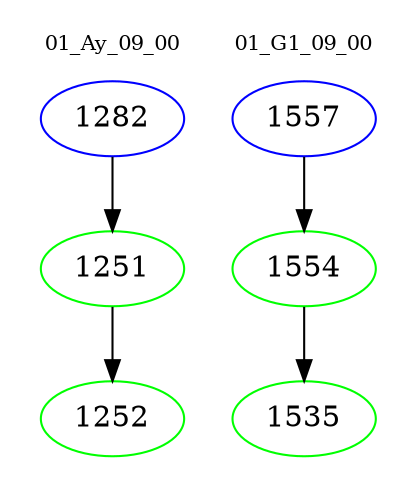 digraph{
subgraph cluster_0 {
color = white
label = "01_Ay_09_00";
fontsize=10;
T0_1282 [label="1282", color="blue"]
T0_1282 -> T0_1251 [color="black"]
T0_1251 [label="1251", color="green"]
T0_1251 -> T0_1252 [color="black"]
T0_1252 [label="1252", color="green"]
}
subgraph cluster_1 {
color = white
label = "01_G1_09_00";
fontsize=10;
T1_1557 [label="1557", color="blue"]
T1_1557 -> T1_1554 [color="black"]
T1_1554 [label="1554", color="green"]
T1_1554 -> T1_1535 [color="black"]
T1_1535 [label="1535", color="green"]
}
}
